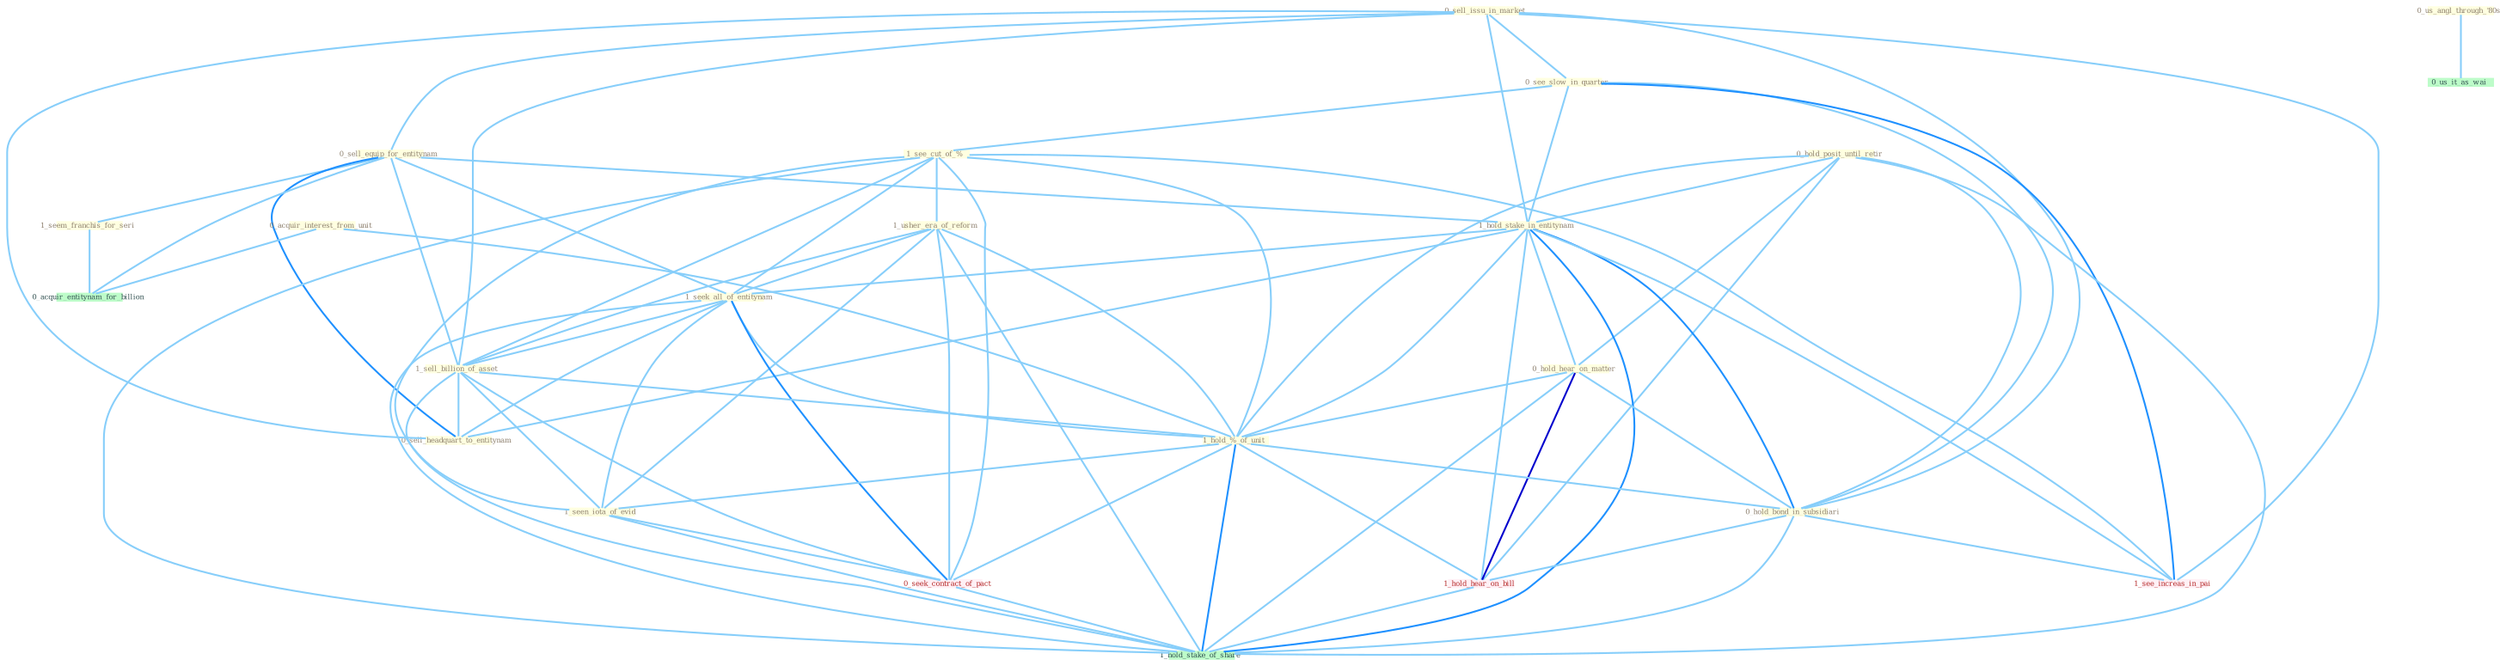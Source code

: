 Graph G{ 
    node
    [shape=polygon,style=filled,width=.5,height=.06,color="#BDFCC9",fixedsize=true,fontsize=4,
    fontcolor="#2f4f4f"];
    {node
    [color="#ffffe0", fontcolor="#8b7d6b"] "0_sell_issu_in_market " "0_see_slow_in_quarter " "0_sell_equip_for_entitynam " "1_see_cut_of_% " "0_hold_posit_until_retir " "1_hold_stake_in_entitynam " "1_usher_era_of_reform " "1_seem_franchis_for_seri " "1_seek_all_of_entitynam " "0_acquir_interest_from_unit " "0_us_angl_through_'80s " "0_hold_hear_on_matter " "1_sell_billion_of_asset " "0_sell_headquart_to_entitynam " "1_hold_%_of_unit " "0_hold_bond_in_subsidiari " "1_seen_iota_of_evid "}
{node [color="#fff0f5", fontcolor="#b22222"] "0_seek_contract_of_pact " "1_see_increas_in_pai " "1_hold_hear_on_bill "}
edge [color="#B0E2FF"];

	"0_sell_issu_in_market " -- "0_see_slow_in_quarter " [w="1", color="#87cefa" ];
	"0_sell_issu_in_market " -- "0_sell_equip_for_entitynam " [w="1", color="#87cefa" ];
	"0_sell_issu_in_market " -- "1_hold_stake_in_entitynam " [w="1", color="#87cefa" ];
	"0_sell_issu_in_market " -- "1_sell_billion_of_asset " [w="1", color="#87cefa" ];
	"0_sell_issu_in_market " -- "0_sell_headquart_to_entitynam " [w="1", color="#87cefa" ];
	"0_sell_issu_in_market " -- "0_hold_bond_in_subsidiari " [w="1", color="#87cefa" ];
	"0_sell_issu_in_market " -- "1_see_increas_in_pai " [w="1", color="#87cefa" ];
	"0_see_slow_in_quarter " -- "1_see_cut_of_% " [w="1", color="#87cefa" ];
	"0_see_slow_in_quarter " -- "1_hold_stake_in_entitynam " [w="1", color="#87cefa" ];
	"0_see_slow_in_quarter " -- "0_hold_bond_in_subsidiari " [w="1", color="#87cefa" ];
	"0_see_slow_in_quarter " -- "1_see_increas_in_pai " [w="2", color="#1e90ff" , len=0.8];
	"0_sell_equip_for_entitynam " -- "1_hold_stake_in_entitynam " [w="1", color="#87cefa" ];
	"0_sell_equip_for_entitynam " -- "1_seem_franchis_for_seri " [w="1", color="#87cefa" ];
	"0_sell_equip_for_entitynam " -- "1_seek_all_of_entitynam " [w="1", color="#87cefa" ];
	"0_sell_equip_for_entitynam " -- "1_sell_billion_of_asset " [w="1", color="#87cefa" ];
	"0_sell_equip_for_entitynam " -- "0_sell_headquart_to_entitynam " [w="2", color="#1e90ff" , len=0.8];
	"0_sell_equip_for_entitynam " -- "0_acquir_entitynam_for_billion " [w="1", color="#87cefa" ];
	"1_see_cut_of_% " -- "1_usher_era_of_reform " [w="1", color="#87cefa" ];
	"1_see_cut_of_% " -- "1_seek_all_of_entitynam " [w="1", color="#87cefa" ];
	"1_see_cut_of_% " -- "1_sell_billion_of_asset " [w="1", color="#87cefa" ];
	"1_see_cut_of_% " -- "1_hold_%_of_unit " [w="1", color="#87cefa" ];
	"1_see_cut_of_% " -- "1_seen_iota_of_evid " [w="1", color="#87cefa" ];
	"1_see_cut_of_% " -- "0_seek_contract_of_pact " [w="1", color="#87cefa" ];
	"1_see_cut_of_% " -- "1_see_increas_in_pai " [w="1", color="#87cefa" ];
	"1_see_cut_of_% " -- "1_hold_stake_of_share " [w="1", color="#87cefa" ];
	"0_hold_posit_until_retir " -- "1_hold_stake_in_entitynam " [w="1", color="#87cefa" ];
	"0_hold_posit_until_retir " -- "0_hold_hear_on_matter " [w="1", color="#87cefa" ];
	"0_hold_posit_until_retir " -- "1_hold_%_of_unit " [w="1", color="#87cefa" ];
	"0_hold_posit_until_retir " -- "0_hold_bond_in_subsidiari " [w="1", color="#87cefa" ];
	"0_hold_posit_until_retir " -- "1_hold_hear_on_bill " [w="1", color="#87cefa" ];
	"0_hold_posit_until_retir " -- "1_hold_stake_of_share " [w="1", color="#87cefa" ];
	"1_hold_stake_in_entitynam " -- "1_seek_all_of_entitynam " [w="1", color="#87cefa" ];
	"1_hold_stake_in_entitynam " -- "0_hold_hear_on_matter " [w="1", color="#87cefa" ];
	"1_hold_stake_in_entitynam " -- "0_sell_headquart_to_entitynam " [w="1", color="#87cefa" ];
	"1_hold_stake_in_entitynam " -- "1_hold_%_of_unit " [w="1", color="#87cefa" ];
	"1_hold_stake_in_entitynam " -- "0_hold_bond_in_subsidiari " [w="2", color="#1e90ff" , len=0.8];
	"1_hold_stake_in_entitynam " -- "1_see_increas_in_pai " [w="1", color="#87cefa" ];
	"1_hold_stake_in_entitynam " -- "1_hold_hear_on_bill " [w="1", color="#87cefa" ];
	"1_hold_stake_in_entitynam " -- "1_hold_stake_of_share " [w="2", color="#1e90ff" , len=0.8];
	"1_usher_era_of_reform " -- "1_seek_all_of_entitynam " [w="1", color="#87cefa" ];
	"1_usher_era_of_reform " -- "1_sell_billion_of_asset " [w="1", color="#87cefa" ];
	"1_usher_era_of_reform " -- "1_hold_%_of_unit " [w="1", color="#87cefa" ];
	"1_usher_era_of_reform " -- "1_seen_iota_of_evid " [w="1", color="#87cefa" ];
	"1_usher_era_of_reform " -- "0_seek_contract_of_pact " [w="1", color="#87cefa" ];
	"1_usher_era_of_reform " -- "1_hold_stake_of_share " [w="1", color="#87cefa" ];
	"1_seem_franchis_for_seri " -- "0_acquir_entitynam_for_billion " [w="1", color="#87cefa" ];
	"1_seek_all_of_entitynam " -- "1_sell_billion_of_asset " [w="1", color="#87cefa" ];
	"1_seek_all_of_entitynam " -- "0_sell_headquart_to_entitynam " [w="1", color="#87cefa" ];
	"1_seek_all_of_entitynam " -- "1_hold_%_of_unit " [w="1", color="#87cefa" ];
	"1_seek_all_of_entitynam " -- "1_seen_iota_of_evid " [w="1", color="#87cefa" ];
	"1_seek_all_of_entitynam " -- "0_seek_contract_of_pact " [w="2", color="#1e90ff" , len=0.8];
	"1_seek_all_of_entitynam " -- "1_hold_stake_of_share " [w="1", color="#87cefa" ];
	"0_acquir_interest_from_unit " -- "1_hold_%_of_unit " [w="1", color="#87cefa" ];
	"0_acquir_interest_from_unit " -- "0_acquir_entitynam_for_billion " [w="1", color="#87cefa" ];
	"0_us_angl_through_'80s " -- "0_us_it_as_wai " [w="1", color="#87cefa" ];
	"0_hold_hear_on_matter " -- "1_hold_%_of_unit " [w="1", color="#87cefa" ];
	"0_hold_hear_on_matter " -- "0_hold_bond_in_subsidiari " [w="1", color="#87cefa" ];
	"0_hold_hear_on_matter " -- "1_hold_hear_on_bill " [w="3", color="#0000cd" , len=0.6];
	"0_hold_hear_on_matter " -- "1_hold_stake_of_share " [w="1", color="#87cefa" ];
	"1_sell_billion_of_asset " -- "0_sell_headquart_to_entitynam " [w="1", color="#87cefa" ];
	"1_sell_billion_of_asset " -- "1_hold_%_of_unit " [w="1", color="#87cefa" ];
	"1_sell_billion_of_asset " -- "1_seen_iota_of_evid " [w="1", color="#87cefa" ];
	"1_sell_billion_of_asset " -- "0_seek_contract_of_pact " [w="1", color="#87cefa" ];
	"1_sell_billion_of_asset " -- "1_hold_stake_of_share " [w="1", color="#87cefa" ];
	"1_hold_%_of_unit " -- "0_hold_bond_in_subsidiari " [w="1", color="#87cefa" ];
	"1_hold_%_of_unit " -- "1_seen_iota_of_evid " [w="1", color="#87cefa" ];
	"1_hold_%_of_unit " -- "0_seek_contract_of_pact " [w="1", color="#87cefa" ];
	"1_hold_%_of_unit " -- "1_hold_hear_on_bill " [w="1", color="#87cefa" ];
	"1_hold_%_of_unit " -- "1_hold_stake_of_share " [w="2", color="#1e90ff" , len=0.8];
	"0_hold_bond_in_subsidiari " -- "1_see_increas_in_pai " [w="1", color="#87cefa" ];
	"0_hold_bond_in_subsidiari " -- "1_hold_hear_on_bill " [w="1", color="#87cefa" ];
	"0_hold_bond_in_subsidiari " -- "1_hold_stake_of_share " [w="1", color="#87cefa" ];
	"1_seen_iota_of_evid " -- "0_seek_contract_of_pact " [w="1", color="#87cefa" ];
	"1_seen_iota_of_evid " -- "1_hold_stake_of_share " [w="1", color="#87cefa" ];
	"0_seek_contract_of_pact " -- "1_hold_stake_of_share " [w="1", color="#87cefa" ];
	"1_hold_hear_on_bill " -- "1_hold_stake_of_share " [w="1", color="#87cefa" ];
}